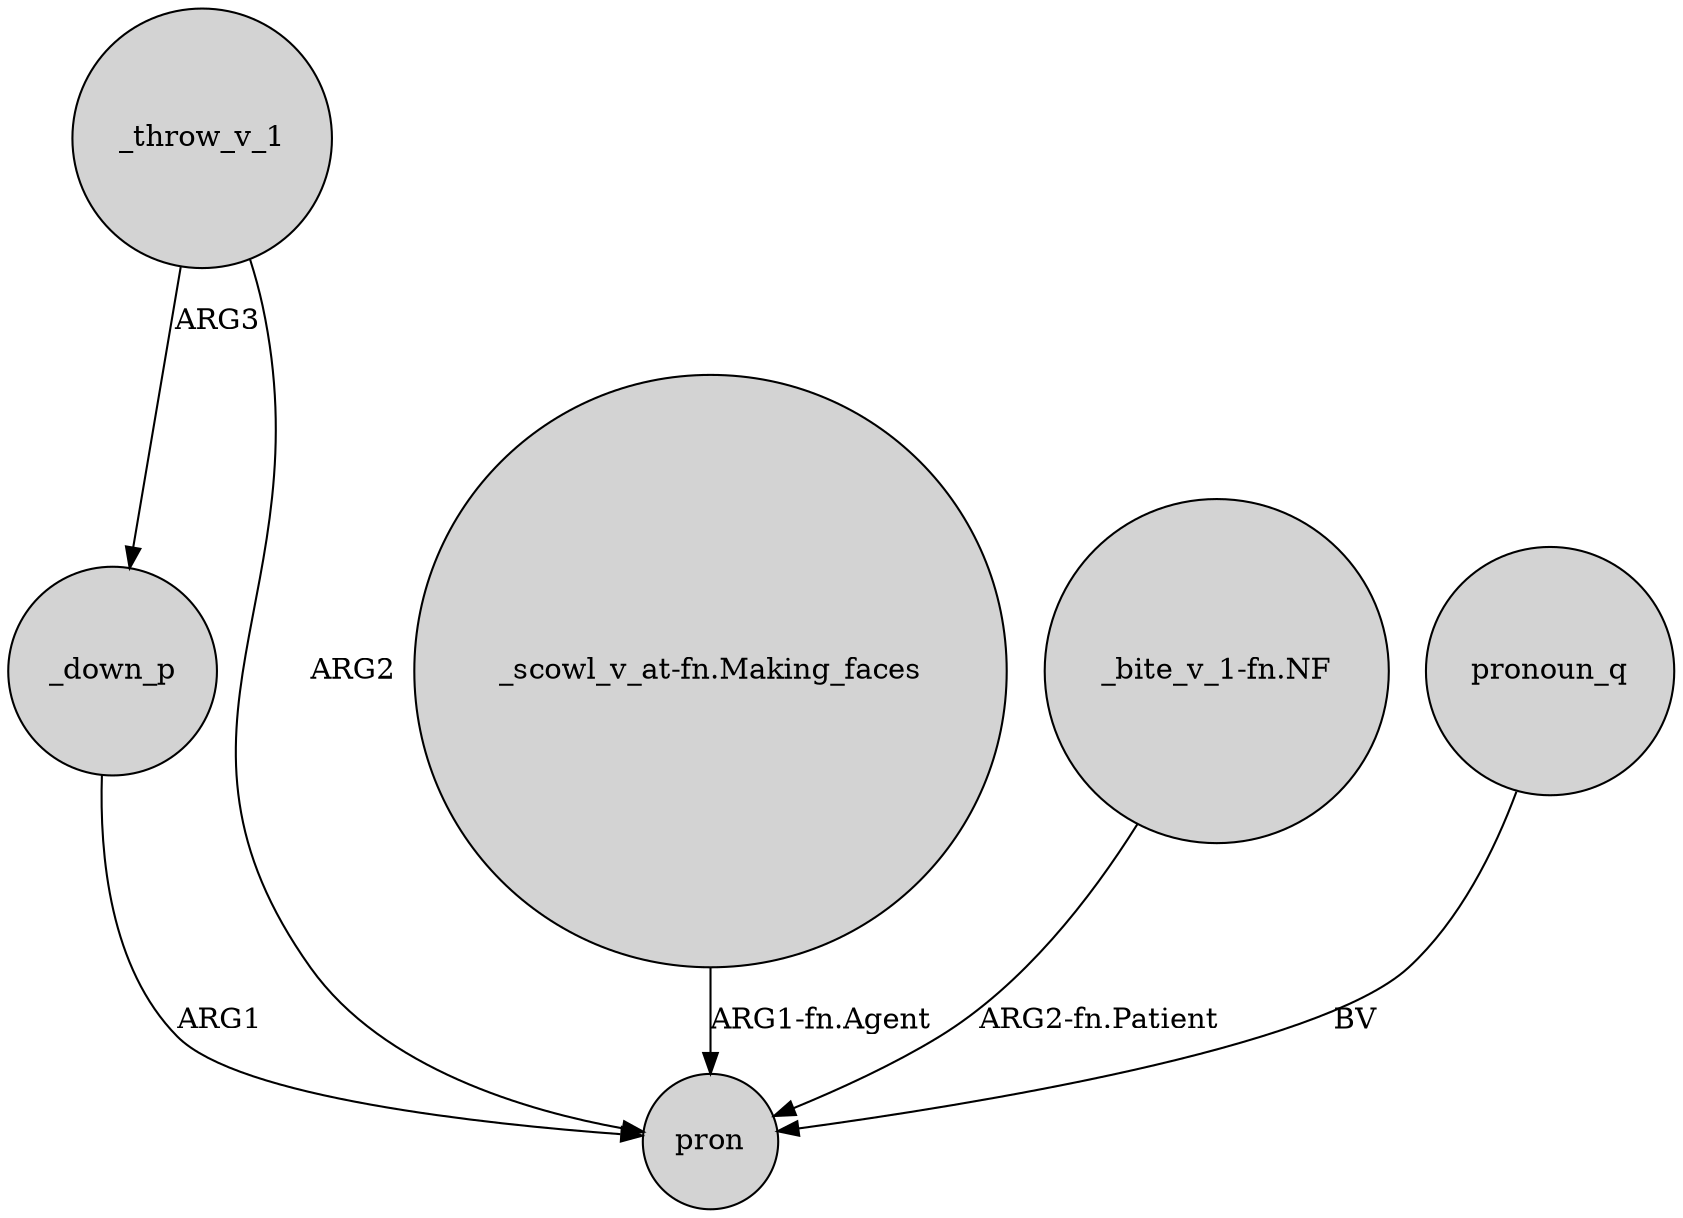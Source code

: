 digraph {
	node [shape=circle style=filled]
	_down_p -> pron [label=ARG1]
	_throw_v_1 -> pron [label=ARG2]
	"_scowl_v_at-fn.Making_faces" -> pron [label="ARG1-fn.Agent"]
	_throw_v_1 -> _down_p [label=ARG3]
	"_bite_v_1-fn.NF" -> pron [label="ARG2-fn.Patient"]
	pronoun_q -> pron [label=BV]
}
